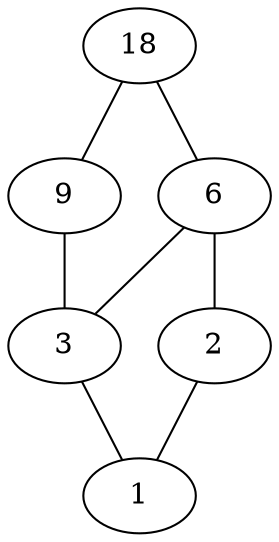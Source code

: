 graph {
    18
    9
    6
    3
    2
    1
    18 -- 9
    18 -- 6
    9 -- 3
    6 -- 3
    6 -- 2
    3 -- 1
    2 -- 1
}
